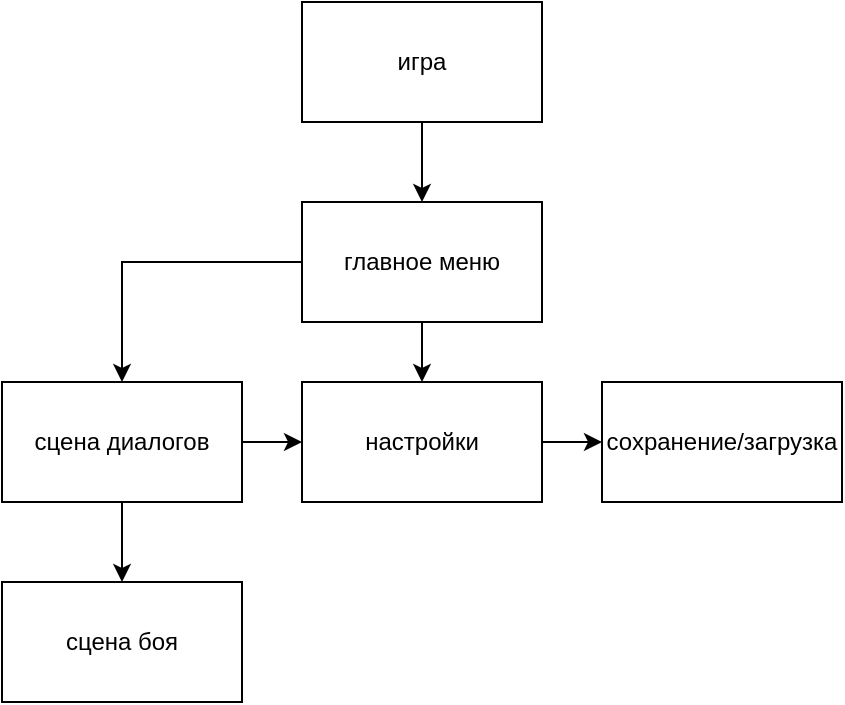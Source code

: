<mxfile version="17.2.4" type="github">
  <diagram id="R2lEEEUBdFMjLlhIrx00" name="Page-1">
    <mxGraphModel dx="1790" dy="839" grid="1" gridSize="10" guides="1" tooltips="1" connect="1" arrows="1" fold="1" page="1" pageScale="1" pageWidth="850" pageHeight="1100" math="0" shadow="0" extFonts="Permanent Marker^https://fonts.googleapis.com/css?family=Permanent+Marker">
      <root>
        <mxCell id="0" />
        <mxCell id="1" parent="0" />
        <mxCell id="oi4AtSMqY_xu79mHSdlo-8" style="edgeStyle=orthogonalEdgeStyle;rounded=0;orthogonalLoop=1;jettySize=auto;html=1;exitX=0.5;exitY=1;exitDx=0;exitDy=0;entryX=0.5;entryY=0;entryDx=0;entryDy=0;" edge="1" parent="1" source="oi4AtSMqY_xu79mHSdlo-1" target="oi4AtSMqY_xu79mHSdlo-3">
          <mxGeometry relative="1" as="geometry" />
        </mxCell>
        <mxCell id="oi4AtSMqY_xu79mHSdlo-1" value="игра" style="rounded=0;whiteSpace=wrap;html=1;" vertex="1" parent="1">
          <mxGeometry x="380" y="70" width="120" height="60" as="geometry" />
        </mxCell>
        <mxCell id="oi4AtSMqY_xu79mHSdlo-9" style="edgeStyle=orthogonalEdgeStyle;rounded=0;orthogonalLoop=1;jettySize=auto;html=1;exitX=0;exitY=0.5;exitDx=0;exitDy=0;" edge="1" parent="1" source="oi4AtSMqY_xu79mHSdlo-3" target="oi4AtSMqY_xu79mHSdlo-5">
          <mxGeometry relative="1" as="geometry" />
        </mxCell>
        <mxCell id="oi4AtSMqY_xu79mHSdlo-10" style="edgeStyle=orthogonalEdgeStyle;rounded=0;orthogonalLoop=1;jettySize=auto;html=1;exitX=0.5;exitY=1;exitDx=0;exitDy=0;entryX=0.5;entryY=0;entryDx=0;entryDy=0;" edge="1" parent="1" source="oi4AtSMqY_xu79mHSdlo-3" target="oi4AtSMqY_xu79mHSdlo-4">
          <mxGeometry relative="1" as="geometry" />
        </mxCell>
        <mxCell id="oi4AtSMqY_xu79mHSdlo-3" value="главное меню" style="rounded=0;whiteSpace=wrap;html=1;" vertex="1" parent="1">
          <mxGeometry x="380" y="170" width="120" height="60" as="geometry" />
        </mxCell>
        <mxCell id="oi4AtSMqY_xu79mHSdlo-13" style="edgeStyle=orthogonalEdgeStyle;rounded=0;orthogonalLoop=1;jettySize=auto;html=1;exitX=1;exitY=0.5;exitDx=0;exitDy=0;entryX=0;entryY=0.5;entryDx=0;entryDy=0;" edge="1" parent="1" source="oi4AtSMqY_xu79mHSdlo-4" target="oi4AtSMqY_xu79mHSdlo-7">
          <mxGeometry relative="1" as="geometry" />
        </mxCell>
        <mxCell id="oi4AtSMqY_xu79mHSdlo-4" value="настройки" style="rounded=0;whiteSpace=wrap;html=1;" vertex="1" parent="1">
          <mxGeometry x="380" y="260" width="120" height="60" as="geometry" />
        </mxCell>
        <mxCell id="oi4AtSMqY_xu79mHSdlo-11" style="edgeStyle=orthogonalEdgeStyle;rounded=0;orthogonalLoop=1;jettySize=auto;html=1;exitX=1;exitY=0.5;exitDx=0;exitDy=0;entryX=0;entryY=0.5;entryDx=0;entryDy=0;" edge="1" parent="1" source="oi4AtSMqY_xu79mHSdlo-5" target="oi4AtSMqY_xu79mHSdlo-4">
          <mxGeometry relative="1" as="geometry" />
        </mxCell>
        <mxCell id="oi4AtSMqY_xu79mHSdlo-12" style="edgeStyle=orthogonalEdgeStyle;rounded=0;orthogonalLoop=1;jettySize=auto;html=1;exitX=0.5;exitY=1;exitDx=0;exitDy=0;entryX=0.5;entryY=0;entryDx=0;entryDy=0;" edge="1" parent="1" source="oi4AtSMqY_xu79mHSdlo-5" target="oi4AtSMqY_xu79mHSdlo-6">
          <mxGeometry relative="1" as="geometry" />
        </mxCell>
        <mxCell id="oi4AtSMqY_xu79mHSdlo-5" value="сцена диалогов" style="rounded=0;whiteSpace=wrap;html=1;" vertex="1" parent="1">
          <mxGeometry x="230" y="260" width="120" height="60" as="geometry" />
        </mxCell>
        <mxCell id="oi4AtSMqY_xu79mHSdlo-6" value="сцена боя" style="rounded=0;whiteSpace=wrap;html=1;" vertex="1" parent="1">
          <mxGeometry x="230" y="360" width="120" height="60" as="geometry" />
        </mxCell>
        <mxCell id="oi4AtSMqY_xu79mHSdlo-7" value="сохранение/загрузка" style="rounded=0;whiteSpace=wrap;html=1;" vertex="1" parent="1">
          <mxGeometry x="530" y="260" width="120" height="60" as="geometry" />
        </mxCell>
      </root>
    </mxGraphModel>
  </diagram>
</mxfile>
